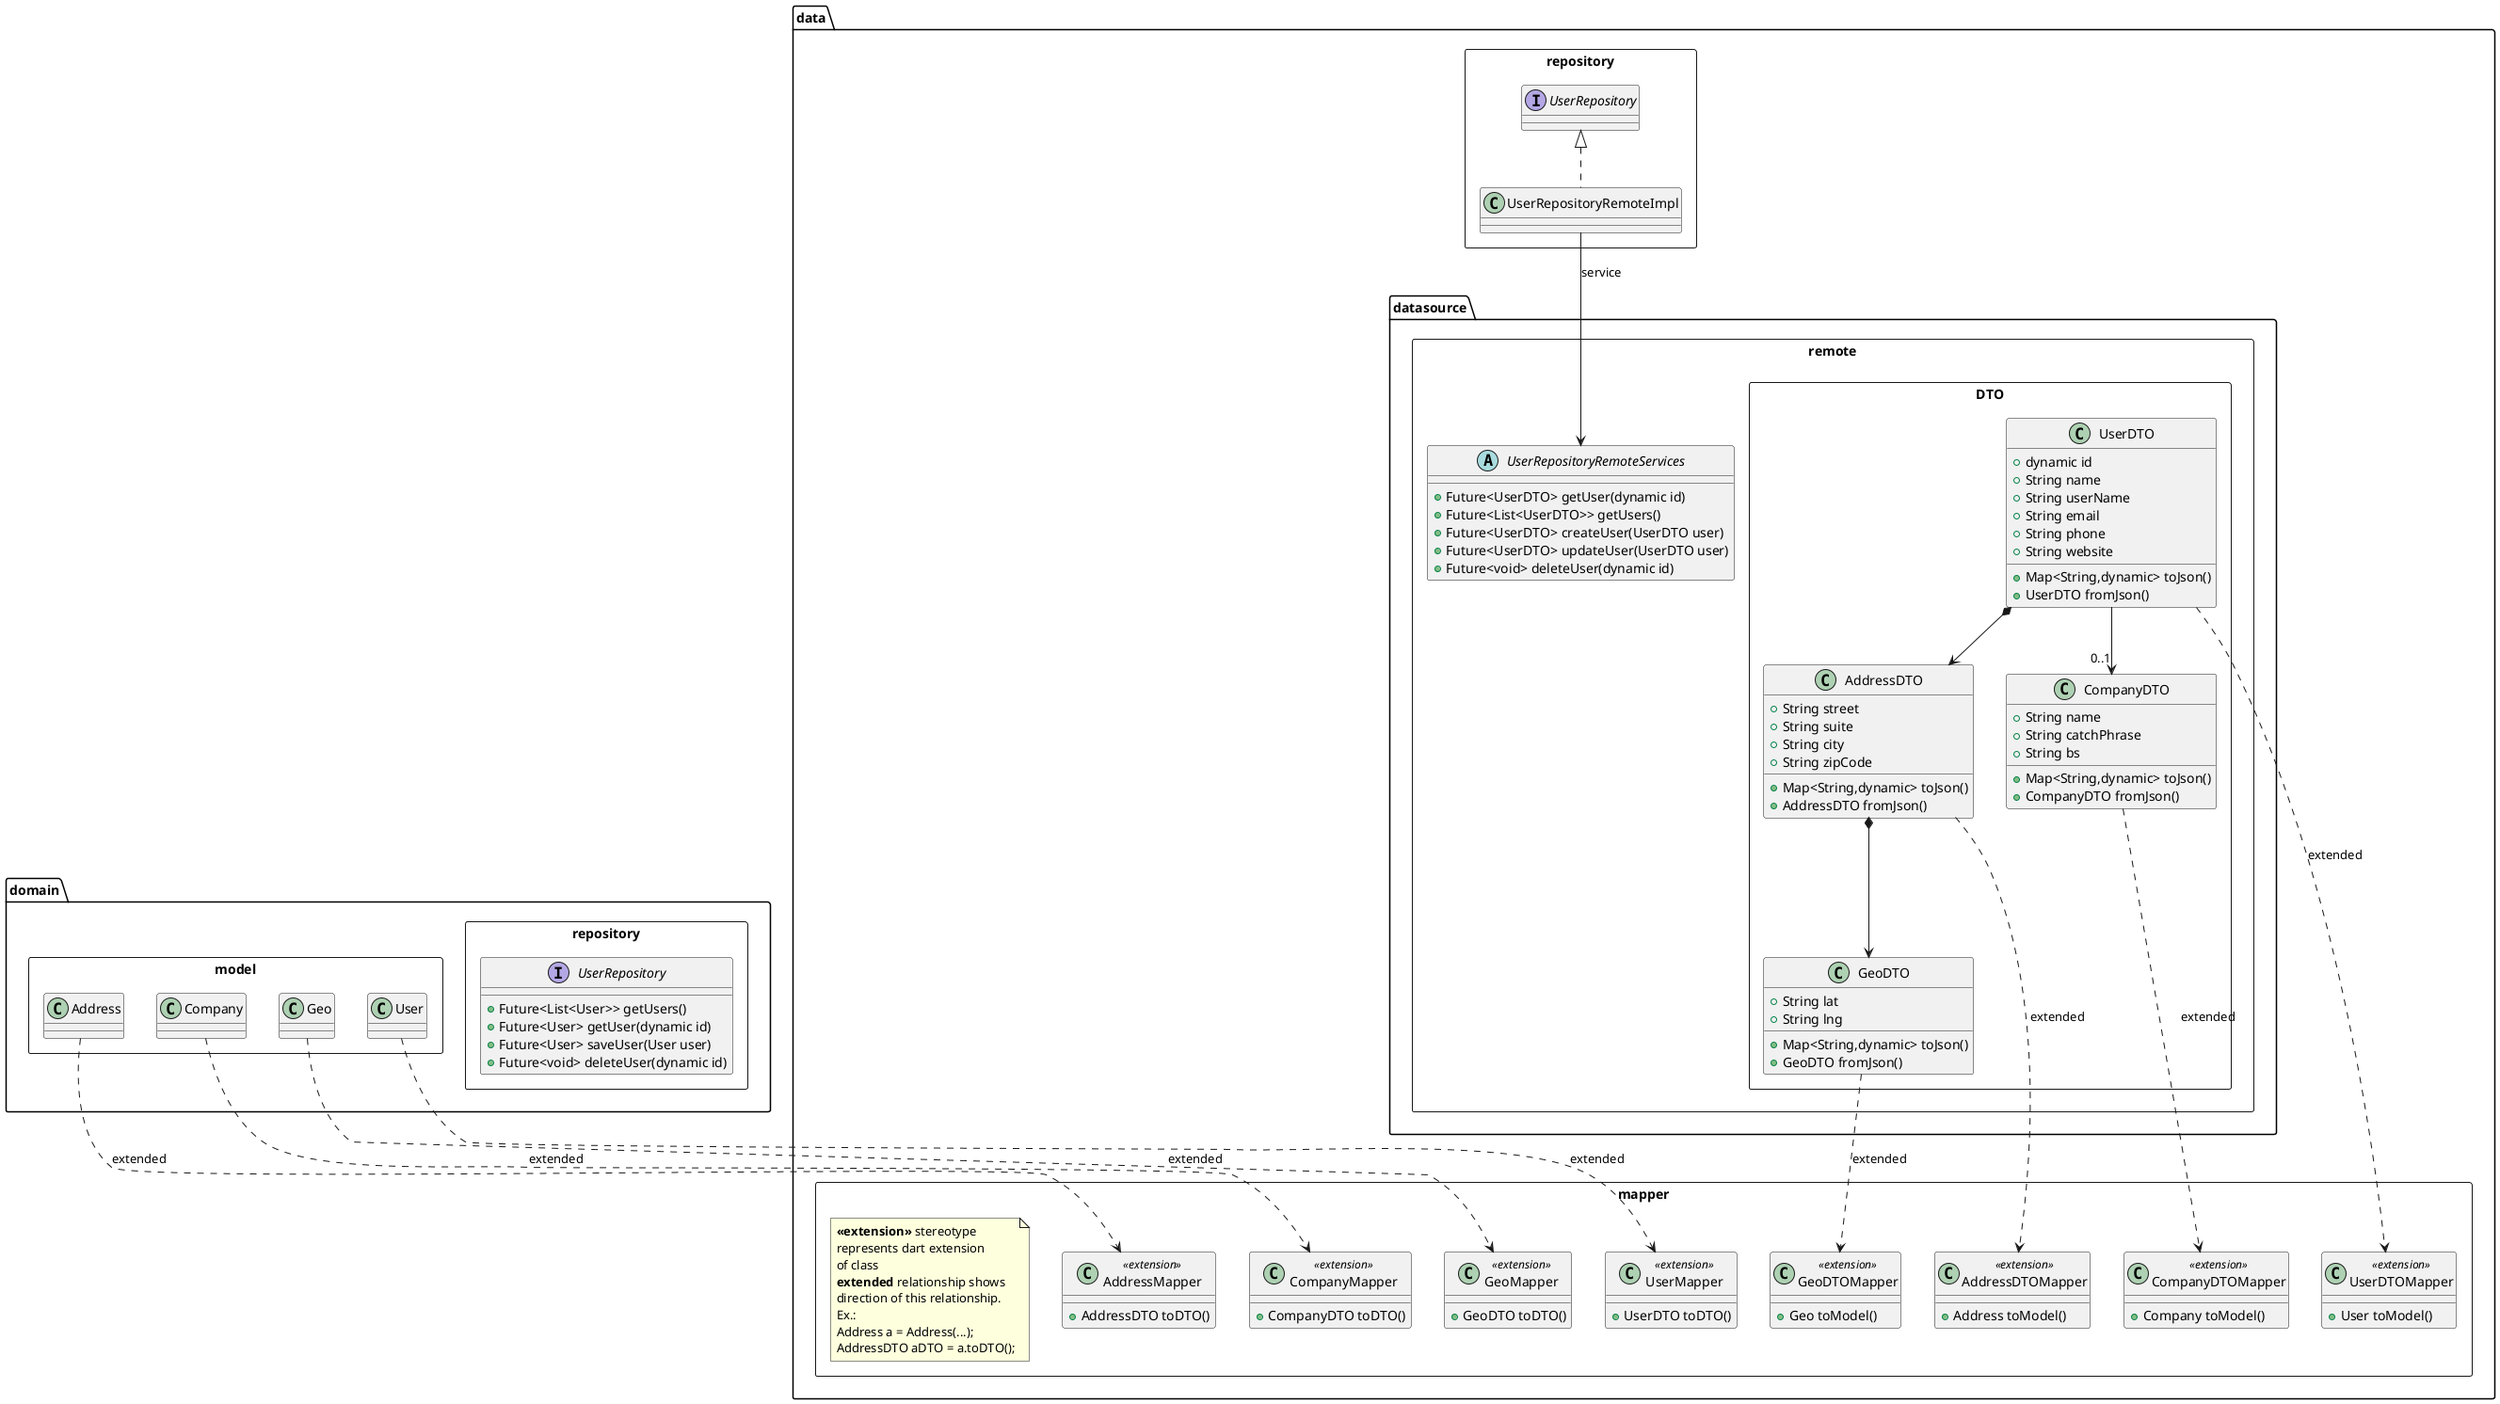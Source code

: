 @startuml
'https://plantuml.com/class-diagram
skinparam << extension >> {
    stereotypeCBackgroundColor orchid
    spotChar X
}

package "domain.repository" <<rectangle>> {
    interface UserRepository{
        +Future<List<User>> getUsers()
        +Future<User> getUser(dynamic id)
        +Future<User> saveUser(User user)
        +Future<void> deleteUser(dynamic id)
    }
}

package "domain.model" <<rectangle>> {
    class Address
    class Company
    class Geo
    class User
}

package "data.datasource.remote" <<rectangle>> {
    abstract class UserRepositoryRemoteServices {
        +Future<UserDTO> getUser(dynamic id)
        +Future<List<UserDTO>> getUsers()
        +Future<UserDTO> createUser(UserDTO user)
        +Future<UserDTO> updateUser(UserDTO user)
        +Future<void> deleteUser(dynamic id)
    }
}

package "data.repository" <<rectangle>> {
    class UserRepositoryRemoteImpl implements UserRepository
}

package "data.datasource.remote.DTO" <<rectangle>> {
    class GeoDTO {
        +String lat
        +String lng

        +Map<String,dynamic> toJson()
        +GeoDTO fromJson()
    }

    class AddressDTO {
      +String street
      +String suite
      +String city
      +String zipCode

      +Map<String,dynamic> toJson()
      +AddressDTO fromJson()
    }

    class CompanyDTO {
      +String name
      +String catchPhrase
      +String bs

      +Map<String,dynamic> toJson()
      +CompanyDTO fromJson()
    }

    class UserDTO {
      +dynamic id
      +String name
      +String userName
      +String email
      +String phone
      +String website

      +Map<String,dynamic> toJson()
      +UserDTO fromJson()
    }

    UserDTO --> "0..1" CompanyDTO
    UserDTO *--> AddressDTO
    AddressDTO *--> GeoDTO
}

UserRepositoryRemoteImpl O--> UserRepositoryRemoteServices : service

package "data.mapper" <<rectangle>> {
    class GeoMapper <<extension>>{
        +GeoDTO toDTO()
    }
    class GeoDTOMapper <<extension>> {
        +Geo toModel()
    }

    class AddressMapper <<extension>> {
        +AddressDTO toDTO()
    }

    class AddressDTOMapper <<extension>> {
        +Address toModel()
    }

    class CompanyMapper <<extension>> {
        +CompanyDTO toDTO()
    }

    class CompanyDTOMapper <<extension>> {
        +Company toModel()
    }

    class UserMapper <<extension>> {
        +UserDTO toDTO()
    }

    class UserDTOMapper <<extension>> {
        +User toModel()
    }

    note "**<<extension>>** stereotype\nrepresents dart extension\nof class\n**extended** relationship shows\ndirection of this relationship.\nEx.:\nAddress a = Address(...);\nAddressDTO aDTO = a.toDTO();" as extension_note

    GeoDTO ..> GeoDTOMapper : extended
    Geo ..> GeoMapper : extended
    AddressDTO ..> AddressDTOMapper : extended
    Address ..> AddressMapper : extended
    Company ..> CompanyMapper : extended
    CompanyDTO ..> CompanyDTOMapper : extended
    User ..> UserMapper : extended
    UserDTO ..> UserDTOMapper : extended
}

@enduml